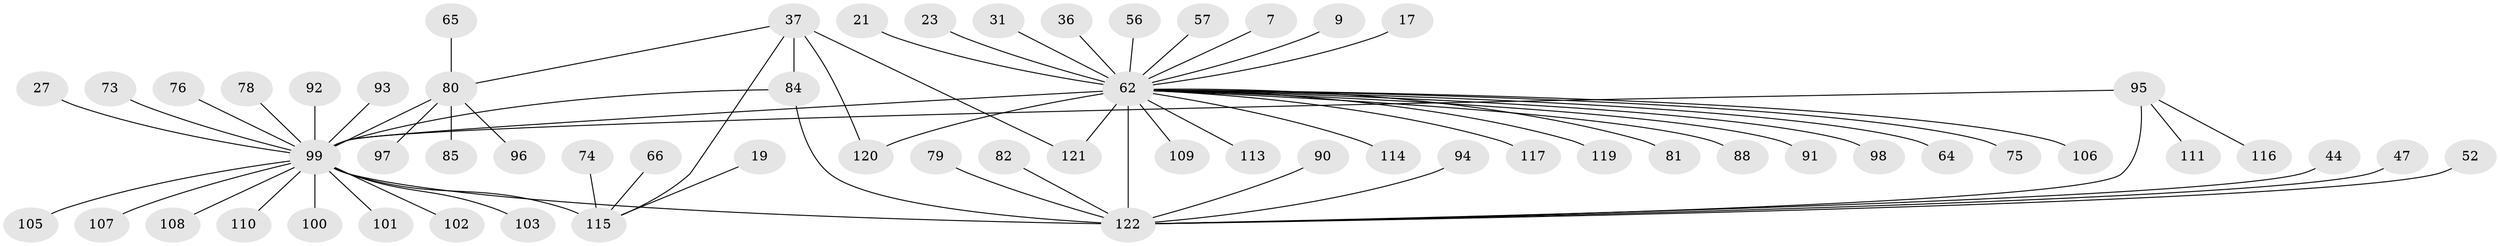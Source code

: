 // original degree distribution, {10: 0.03278688524590164, 20: 0.00819672131147541, 8: 0.01639344262295082, 1: 0.48360655737704916, 3: 0.09836065573770492, 2: 0.22950819672131148, 7: 0.03278688524590164, 5: 0.02459016393442623, 6: 0.02459016393442623, 4: 0.04918032786885246}
// Generated by graph-tools (version 1.1) at 2025/47/03/09/25 04:47:34]
// undirected, 61 vertices, 67 edges
graph export_dot {
graph [start="1"]
  node [color=gray90,style=filled];
  7;
  9;
  17;
  19;
  21;
  23;
  27;
  31 [super="+11"];
  36;
  37 [super="+15+35+29"];
  44;
  47;
  52;
  56;
  57;
  62 [super="+33+3"];
  64 [super="+49"];
  65;
  66;
  73;
  74;
  75;
  76;
  78;
  79;
  80 [super="+59+70+63"];
  81;
  82;
  84 [super="+55+34+42+71"];
  85;
  88 [super="+43"];
  90;
  91 [super="+22"];
  92;
  93;
  94;
  95 [super="+77+67"];
  96;
  97;
  98;
  99 [super="+24+86+30+60"];
  100;
  101;
  102;
  103 [super="+69"];
  105;
  106;
  107 [super="+45"];
  108;
  109;
  110;
  111;
  113;
  114 [super="+18"];
  115 [super="+14+89"];
  116;
  117;
  119;
  120 [super="+50+46+54+68"];
  121 [super="+25+53+118"];
  122 [super="+38+87+20+83+112+58+104"];
  7 -- 62;
  9 -- 62;
  17 -- 62;
  19 -- 115;
  21 -- 62;
  23 -- 62;
  27 -- 99;
  31 -- 62;
  36 -- 62;
  37 -- 115;
  37 -- 120 [weight=2];
  37 -- 80;
  37 -- 84 [weight=2];
  37 -- 121;
  44 -- 122;
  47 -- 122;
  52 -- 122;
  56 -- 62;
  57 -- 62;
  62 -- 75 [weight=2];
  62 -- 113;
  62 -- 81;
  62 -- 98;
  62 -- 106;
  62 -- 109;
  62 -- 117;
  62 -- 119;
  62 -- 99 [weight=7];
  62 -- 122 [weight=5];
  62 -- 120;
  62 -- 114;
  62 -- 91;
  62 -- 88;
  62 -- 64;
  62 -- 121 [weight=2];
  65 -- 80;
  66 -- 115;
  73 -- 99;
  74 -- 115;
  76 -- 99;
  78 -- 99;
  79 -- 122;
  80 -- 99 [weight=4];
  80 -- 96;
  80 -- 97;
  80 -- 85;
  82 -- 122;
  84 -- 122;
  84 -- 99;
  90 -- 122;
  92 -- 99;
  93 -- 99;
  94 -- 122;
  95 -- 111;
  95 -- 116;
  95 -- 122 [weight=3];
  95 -- 99 [weight=3];
  99 -- 100;
  99 -- 101;
  99 -- 102;
  99 -- 103;
  99 -- 105;
  99 -- 107;
  99 -- 108;
  99 -- 110;
  99 -- 115 [weight=3];
  99 -- 122 [weight=3];
}

